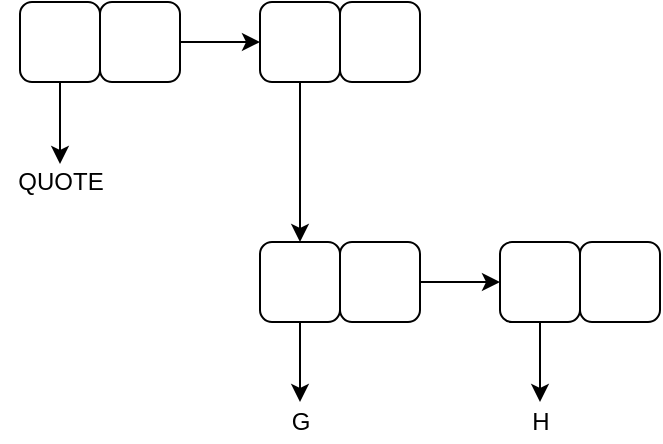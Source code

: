 <mxfile version="14.6.13" type="device"><diagram id="3sgci1ZbGG3jDpe-SdxB" name="Page-1"><mxGraphModel dx="1106" dy="455" grid="1" gridSize="10" guides="1" tooltips="1" connect="1" arrows="1" fold="1" page="1" pageScale="1" pageWidth="1100" pageHeight="850" math="0" shadow="0"><root><mxCell id="0"/><mxCell id="1" parent="0"/><mxCell id="RQtsxPDkdP0EBnUTHWlW-13" style="edgeStyle=orthogonalEdgeStyle;rounded=0;orthogonalLoop=1;jettySize=auto;html=1;exitX=0.5;exitY=1;exitDx=0;exitDy=0;entryX=0.5;entryY=0.05;entryDx=0;entryDy=0;entryPerimeter=0;" edge="1" parent="1" source="RQtsxPDkdP0EBnUTHWlW-1" target="RQtsxPDkdP0EBnUTHWlW-7"><mxGeometry relative="1" as="geometry"/></mxCell><mxCell id="RQtsxPDkdP0EBnUTHWlW-1" value="" style="rounded=1;whiteSpace=wrap;html=1;" vertex="1" parent="1"><mxGeometry x="160" y="120" width="40" height="40" as="geometry"/></mxCell><mxCell id="RQtsxPDkdP0EBnUTHWlW-18" style="edgeStyle=orthogonalEdgeStyle;rounded=0;orthogonalLoop=1;jettySize=auto;html=1;exitX=1;exitY=0.5;exitDx=0;exitDy=0;entryX=0;entryY=0.5;entryDx=0;entryDy=0;" edge="1" parent="1" source="RQtsxPDkdP0EBnUTHWlW-2" target="RQtsxPDkdP0EBnUTHWlW-16"><mxGeometry relative="1" as="geometry"/></mxCell><mxCell id="RQtsxPDkdP0EBnUTHWlW-2" value="" style="rounded=1;whiteSpace=wrap;html=1;" vertex="1" parent="1"><mxGeometry x="200" y="120" width="40" height="40" as="geometry"/></mxCell><mxCell id="RQtsxPDkdP0EBnUTHWlW-12" style="edgeStyle=orthogonalEdgeStyle;rounded=0;orthogonalLoop=1;jettySize=auto;html=1;exitX=0.5;exitY=1;exitDx=0;exitDy=0;entryX=0.5;entryY=0;entryDx=0;entryDy=0;entryPerimeter=0;" edge="1" parent="1" source="RQtsxPDkdP0EBnUTHWlW-3" target="RQtsxPDkdP0EBnUTHWlW-8"><mxGeometry relative="1" as="geometry"/></mxCell><mxCell id="RQtsxPDkdP0EBnUTHWlW-3" value="" style="rounded=1;whiteSpace=wrap;html=1;" vertex="1" parent="1"><mxGeometry x="280" y="240" width="40" height="40" as="geometry"/></mxCell><mxCell id="RQtsxPDkdP0EBnUTHWlW-15" style="edgeStyle=orthogonalEdgeStyle;rounded=0;orthogonalLoop=1;jettySize=auto;html=1;exitX=1;exitY=0.5;exitDx=0;exitDy=0;" edge="1" parent="1" source="RQtsxPDkdP0EBnUTHWlW-4" target="RQtsxPDkdP0EBnUTHWlW-5"><mxGeometry relative="1" as="geometry"/></mxCell><mxCell id="RQtsxPDkdP0EBnUTHWlW-4" value="" style="rounded=1;whiteSpace=wrap;html=1;" vertex="1" parent="1"><mxGeometry x="320" y="240" width="40" height="40" as="geometry"/></mxCell><mxCell id="RQtsxPDkdP0EBnUTHWlW-11" style="edgeStyle=orthogonalEdgeStyle;rounded=0;orthogonalLoop=1;jettySize=auto;html=1;exitX=0.5;exitY=1;exitDx=0;exitDy=0;entryX=0.5;entryY=0;entryDx=0;entryDy=0;entryPerimeter=0;" edge="1" parent="1" source="RQtsxPDkdP0EBnUTHWlW-5" target="RQtsxPDkdP0EBnUTHWlW-9"><mxGeometry relative="1" as="geometry"/></mxCell><mxCell id="RQtsxPDkdP0EBnUTHWlW-5" value="" style="rounded=1;whiteSpace=wrap;html=1;" vertex="1" parent="1"><mxGeometry x="400" y="240" width="40" height="40" as="geometry"/></mxCell><mxCell id="RQtsxPDkdP0EBnUTHWlW-6" value="" style="rounded=1;whiteSpace=wrap;html=1;" vertex="1" parent="1"><mxGeometry x="440" y="240" width="40" height="40" as="geometry"/></mxCell><mxCell id="RQtsxPDkdP0EBnUTHWlW-7" value="QUOTE" style="text;html=1;align=center;verticalAlign=middle;resizable=0;points=[];autosize=1;strokeColor=none;" vertex="1" parent="1"><mxGeometry x="150" y="200" width="60" height="20" as="geometry"/></mxCell><mxCell id="RQtsxPDkdP0EBnUTHWlW-8" value="G" style="text;html=1;align=center;verticalAlign=middle;resizable=0;points=[];autosize=1;strokeColor=none;" vertex="1" parent="1"><mxGeometry x="290" y="320" width="20" height="20" as="geometry"/></mxCell><mxCell id="RQtsxPDkdP0EBnUTHWlW-9" value="H" style="text;html=1;align=center;verticalAlign=middle;resizable=0;points=[];autosize=1;strokeColor=none;" vertex="1" parent="1"><mxGeometry x="410" y="320" width="20" height="20" as="geometry"/></mxCell><mxCell id="RQtsxPDkdP0EBnUTHWlW-19" style="edgeStyle=orthogonalEdgeStyle;rounded=0;orthogonalLoop=1;jettySize=auto;html=1;exitX=0.5;exitY=1;exitDx=0;exitDy=0;entryX=0.5;entryY=0;entryDx=0;entryDy=0;" edge="1" parent="1" source="RQtsxPDkdP0EBnUTHWlW-16" target="RQtsxPDkdP0EBnUTHWlW-3"><mxGeometry relative="1" as="geometry"/></mxCell><mxCell id="RQtsxPDkdP0EBnUTHWlW-16" value="" style="rounded=1;whiteSpace=wrap;html=1;" vertex="1" parent="1"><mxGeometry x="280" y="120" width="40" height="40" as="geometry"/></mxCell><mxCell id="RQtsxPDkdP0EBnUTHWlW-17" value="" style="rounded=1;whiteSpace=wrap;html=1;" vertex="1" parent="1"><mxGeometry x="320" y="120" width="40" height="40" as="geometry"/></mxCell></root></mxGraphModel></diagram></mxfile>